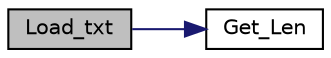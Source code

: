 digraph "Load_txt"
{
 // LATEX_PDF_SIZE
  edge [fontname="Helvetica",fontsize="10",labelfontname="Helvetica",labelfontsize="10"];
  node [fontname="Helvetica",fontsize="10",shape=record];
  rankdir="LR";
  Node1 [label="Load_txt",height=0.2,width=0.4,color="black", fillcolor="grey75", style="filled", fontcolor="black",tooltip="Loading the text from file.txt into."];
  Node1 -> Node2 [color="midnightblue",fontsize="10",style="solid",fontname="Helvetica"];
  Node2 [label="Get_Len",height=0.2,width=0.4,color="black", fillcolor="white", style="filled",URL="$sort__by__alphabet_8cpp.html#ab9d7516418d35ccf9d236685f4278ad6",tooltip="Counts number of symbols in file (type of int)"];
}
